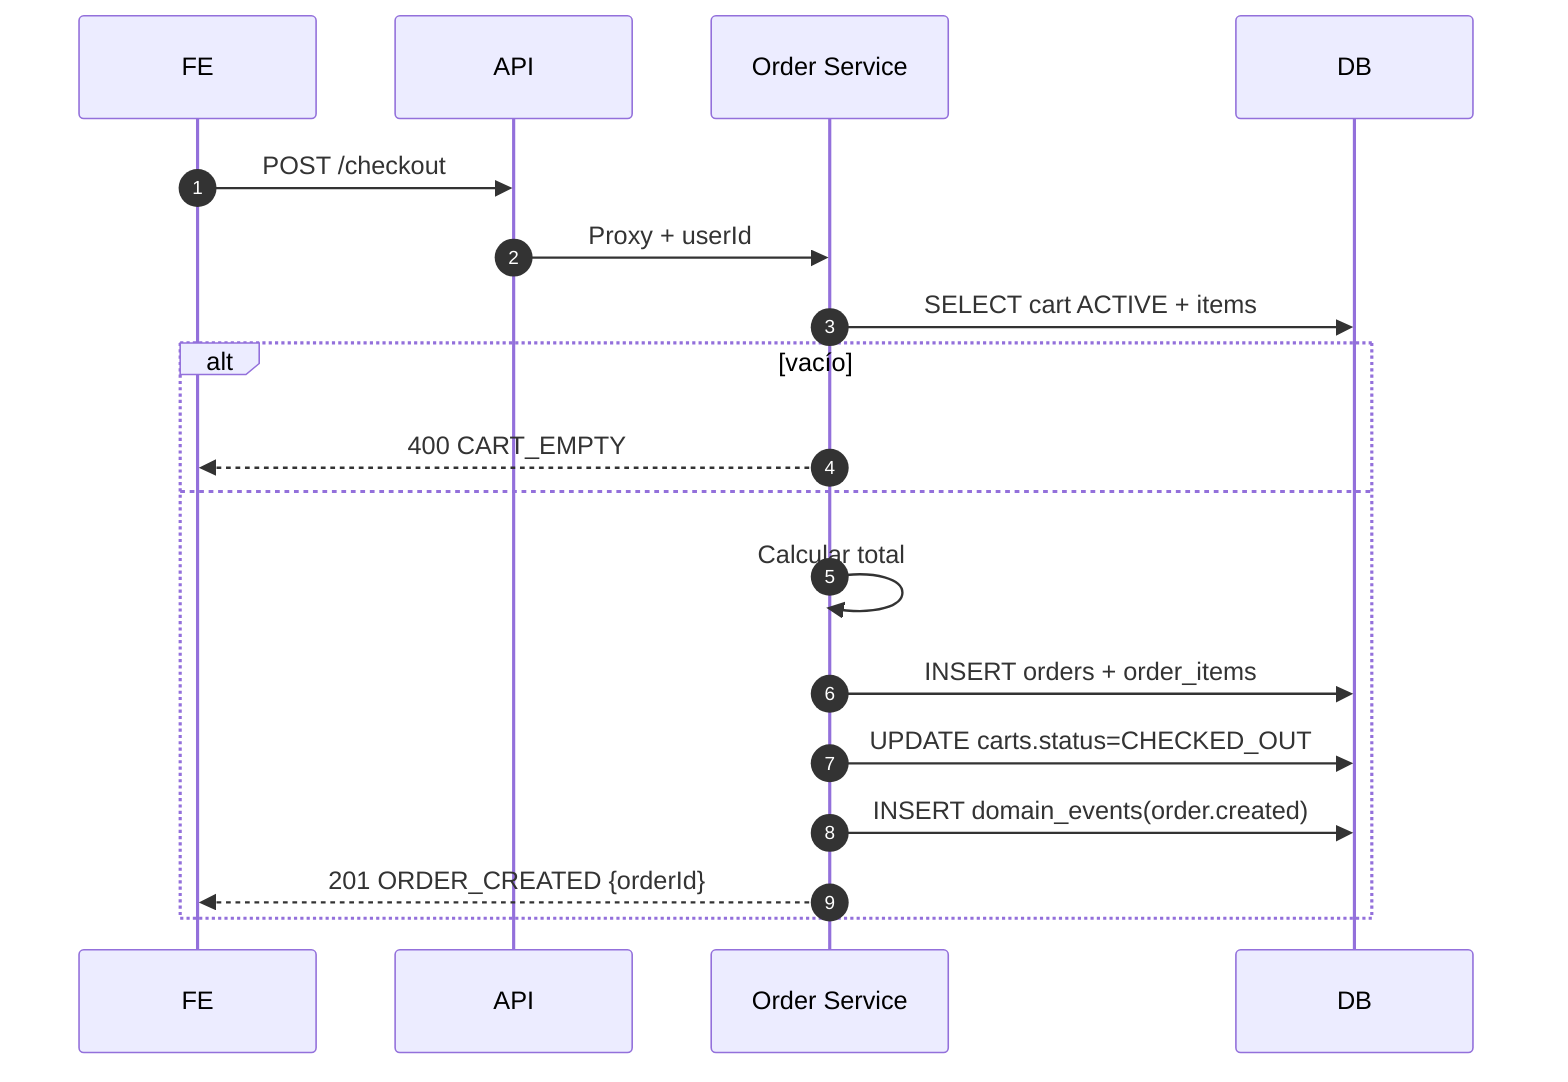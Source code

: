 sequenceDiagram
  autonumber
  participant FE
  participant API
  participant ORD as Order Service
  participant DB

  FE->>API: POST /checkout
  API->>ORD: Proxy + userId
  ORD->>DB: SELECT cart ACTIVE + items
  alt vacío
    ORD-->>FE: 400 CART_EMPTY
  else
    ORD->>ORD: Calcular total
    ORD->>DB: INSERT orders + order_items
    ORD->>DB: UPDATE carts.status=CHECKED_OUT
    ORD->>DB: INSERT domain_events(order.created)
    ORD-->>FE: 201 ORDER_CREATED {orderId}
  end